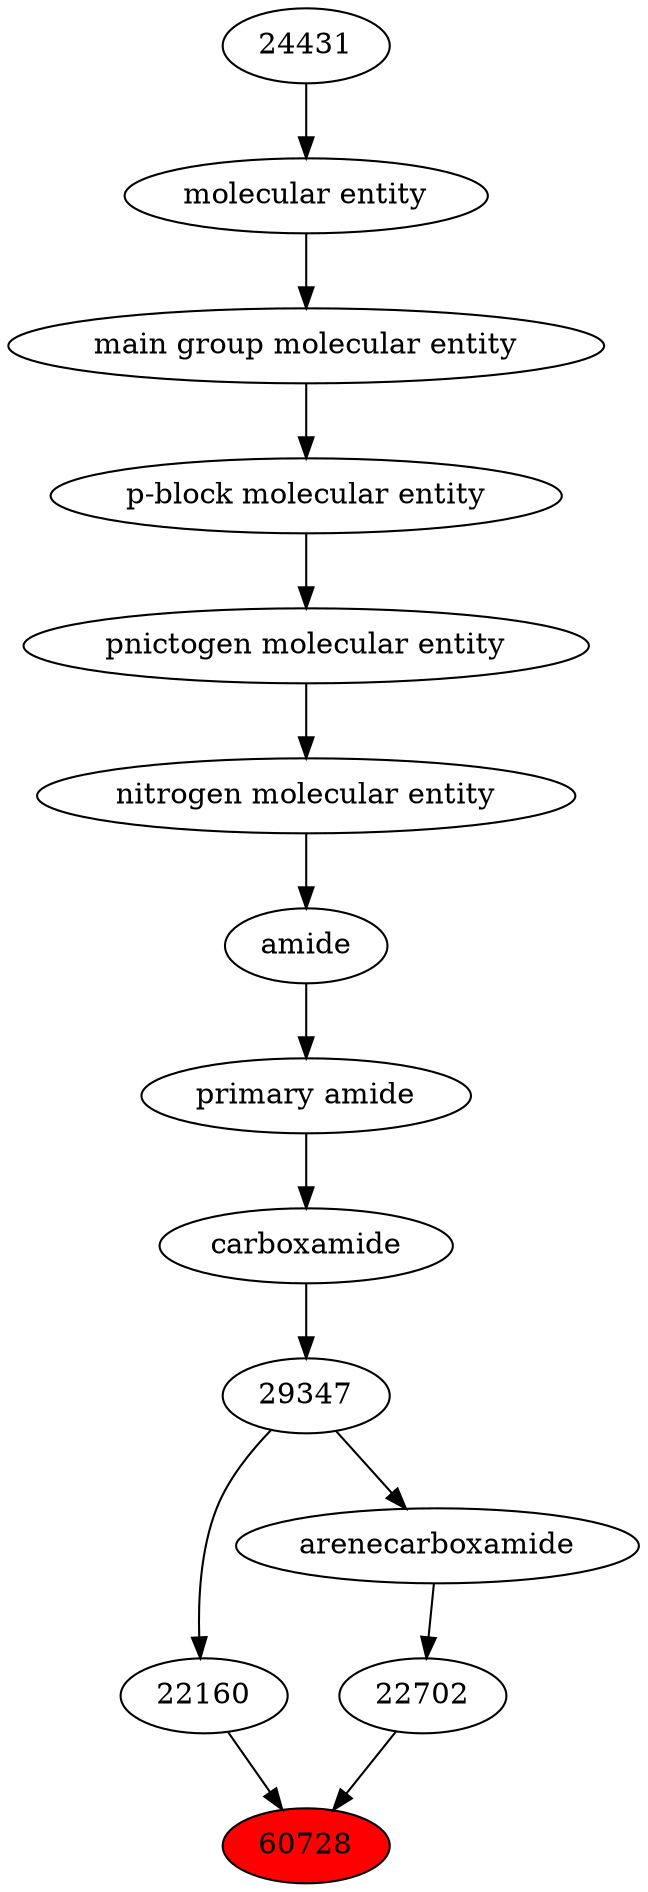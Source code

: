 digraph tree{ 
60728 [label="60728" fillcolor=red style=filled]
22702 -> 60728
22160 -> 60728
22702 [label="22702"]
22645 -> 22702
22160 [label="22160"]
29347 -> 22160
22645 [label="arenecarboxamide"]
29347 -> 22645
29347 [label="29347"]
37622 -> 29347
37622 [label="carboxamide"]
33256 -> 37622
33256 [label="primary amide"]
32988 -> 33256
32988 [label="amide"]
51143 -> 32988
51143 [label="nitrogen molecular entity"]
33302 -> 51143
33302 [label="pnictogen molecular entity"]
33675 -> 33302
33675 [label="p-block molecular entity"]
33579 -> 33675
33579 [label="main group molecular entity"]
23367 -> 33579
23367 [label="molecular entity"]
24431 -> 23367
24431 [label="24431"]
}